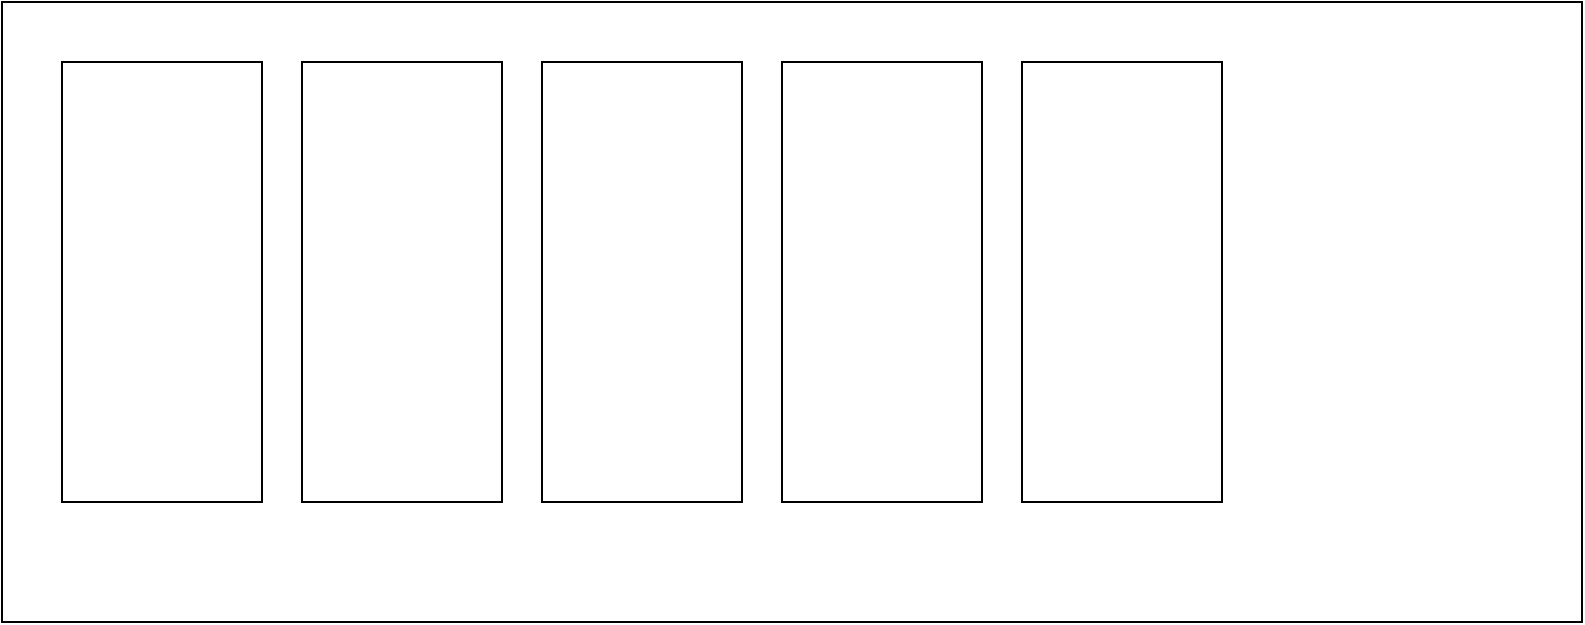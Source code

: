 <mxfile>
    <diagram id="ZOt9B5aAhPpryCFySVUP" name="spring security 过滤器链">
        <mxGraphModel dx="1065" dy="637" grid="1" gridSize="10" guides="1" tooltips="1" connect="1" arrows="1" fold="1" page="1" pageScale="1" pageWidth="2339" pageHeight="3300" math="0" shadow="0">
            <root>
                <mxCell id="0"/>
                <mxCell id="1" parent="0"/>
                <mxCell id="0Em50sgInaHpmVzsgcHH-1" value="" style="rounded=0;whiteSpace=wrap;html=1;" vertex="1" parent="1">
                    <mxGeometry x="150" y="150" width="790" height="310" as="geometry"/>
                </mxCell>
                <mxCell id="0Em50sgInaHpmVzsgcHH-2" value="" style="rounded=0;whiteSpace=wrap;html=1;" vertex="1" parent="1">
                    <mxGeometry x="420" y="180" width="100" height="220" as="geometry"/>
                </mxCell>
                <mxCell id="0Em50sgInaHpmVzsgcHH-3" value="" style="rounded=0;whiteSpace=wrap;html=1;" vertex="1" parent="1">
                    <mxGeometry x="300" y="180" width="100" height="220" as="geometry"/>
                </mxCell>
                <mxCell id="0Em50sgInaHpmVzsgcHH-4" value="" style="rounded=0;whiteSpace=wrap;html=1;" vertex="1" parent="1">
                    <mxGeometry x="180" y="180" width="100" height="220" as="geometry"/>
                </mxCell>
                <mxCell id="0Em50sgInaHpmVzsgcHH-5" value="" style="rounded=0;whiteSpace=wrap;html=1;" vertex="1" parent="1">
                    <mxGeometry x="540" y="180" width="100" height="220" as="geometry"/>
                </mxCell>
                <mxCell id="0Em50sgInaHpmVzsgcHH-6" value="" style="rounded=0;whiteSpace=wrap;html=1;" vertex="1" parent="1">
                    <mxGeometry x="660" y="180" width="100" height="220" as="geometry"/>
                </mxCell>
            </root>
        </mxGraphModel>
    </diagram>
    <diagram id="vTMuxbwpnfUpXM-rC6qs" name="线程池复用原理">
        <mxGraphModel dx="1065" dy="637" grid="1" gridSize="10" guides="1" tooltips="1" connect="1" arrows="1" fold="1" page="1" pageScale="1" pageWidth="2339" pageHeight="3300" math="0" shadow="0">
            <root>
                <mxCell id="0"/>
                <mxCell id="1" parent="0"/>
                <mxCell id="A_tjPAo3tCnm7hZCBzQ9-5" value="" style="edgeStyle=none;html=1;" parent="1" source="A_tjPAo3tCnm7hZCBzQ9-1" target="A_tjPAo3tCnm7hZCBzQ9-4" edge="1">
                    <mxGeometry relative="1" as="geometry"/>
                </mxCell>
                <mxCell id="A_tjPAo3tCnm7hZCBzQ9-1" value="提交任务" style="rounded=0;whiteSpace=wrap;html=1;" parent="1" vertex="1">
                    <mxGeometry x="230" y="130" width="120" height="60" as="geometry"/>
                </mxCell>
                <mxCell id="A_tjPAo3tCnm7hZCBzQ9-7" value="" style="edgeStyle=none;html=1;" parent="1" source="A_tjPAo3tCnm7hZCBzQ9-4" target="A_tjPAo3tCnm7hZCBzQ9-6" edge="1">
                    <mxGeometry relative="1" as="geometry"/>
                </mxCell>
                <mxCell id="A_tjPAo3tCnm7hZCBzQ9-17" value="" style="edgeStyle=none;html=1;" parent="1" source="A_tjPAo3tCnm7hZCBzQ9-4" target="A_tjPAo3tCnm7hZCBzQ9-16" edge="1">
                    <mxGeometry relative="1" as="geometry"/>
                </mxCell>
                <mxCell id="A_tjPAo3tCnm7hZCBzQ9-4" value="核心线程池&lt;br&gt;是否已满" style="rhombus;whiteSpace=wrap;html=1;rounded=0;" parent="1" vertex="1">
                    <mxGeometry x="230" y="260" width="120" height="70" as="geometry"/>
                </mxCell>
                <mxCell id="A_tjPAo3tCnm7hZCBzQ9-6" value="创建核心线程执行任务" style="whiteSpace=wrap;html=1;rounded=0;" parent="1" vertex="1">
                    <mxGeometry x="230" y="415" width="120" height="60" as="geometry"/>
                </mxCell>
                <mxCell id="A_tjPAo3tCnm7hZCBzQ9-12" value="否" style="text;html=1;strokeColor=none;fillColor=none;align=center;verticalAlign=middle;whiteSpace=wrap;rounded=0;" parent="1" vertex="1">
                    <mxGeometry x="276" y="350" width="60" height="30" as="geometry"/>
                </mxCell>
                <mxCell id="A_tjPAo3tCnm7hZCBzQ9-21" value="" style="edgeStyle=none;html=1;" parent="1" source="A_tjPAo3tCnm7hZCBzQ9-16" target="A_tjPAo3tCnm7hZCBzQ9-20" edge="1">
                    <mxGeometry relative="1" as="geometry"/>
                </mxCell>
                <mxCell id="A_tjPAo3tCnm7hZCBzQ9-25" value="" style="edgeStyle=none;html=1;" parent="1" source="A_tjPAo3tCnm7hZCBzQ9-16" target="A_tjPAo3tCnm7hZCBzQ9-24" edge="1">
                    <mxGeometry relative="1" as="geometry"/>
                </mxCell>
                <mxCell id="A_tjPAo3tCnm7hZCBzQ9-16" value="队列是否已满" style="rhombus;whiteSpace=wrap;html=1;rounded=0;" parent="1" vertex="1">
                    <mxGeometry x="450" y="262" width="110" height="65" as="geometry"/>
                </mxCell>
                <mxCell id="A_tjPAo3tCnm7hZCBzQ9-18" value="是" style="text;html=1;strokeColor=none;fillColor=none;align=center;verticalAlign=middle;whiteSpace=wrap;rounded=0;" parent="1" vertex="1">
                    <mxGeometry x="370" y="265" width="60" height="30" as="geometry"/>
                </mxCell>
                <mxCell id="A_tjPAo3tCnm7hZCBzQ9-20" value="任务添加到队列" style="whiteSpace=wrap;html=1;rounded=0;" parent="1" vertex="1">
                    <mxGeometry x="445" y="416" width="120" height="60" as="geometry"/>
                </mxCell>
                <mxCell id="A_tjPAo3tCnm7hZCBzQ9-22" value="否" style="text;html=1;strokeColor=none;fillColor=none;align=center;verticalAlign=middle;whiteSpace=wrap;rounded=0;" parent="1" vertex="1">
                    <mxGeometry x="490" y="350" width="60" height="30" as="geometry"/>
                </mxCell>
                <mxCell id="A_tjPAo3tCnm7hZCBzQ9-28" value="" style="edgeStyle=none;html=1;" parent="1" source="A_tjPAo3tCnm7hZCBzQ9-24" target="A_tjPAo3tCnm7hZCBzQ9-27" edge="1">
                    <mxGeometry relative="1" as="geometry"/>
                </mxCell>
                <mxCell id="A_tjPAo3tCnm7hZCBzQ9-33" value="" style="edgeStyle=none;html=1;" parent="1" source="A_tjPAo3tCnm7hZCBzQ9-24" target="A_tjPAo3tCnm7hZCBzQ9-32" edge="1">
                    <mxGeometry relative="1" as="geometry"/>
                </mxCell>
                <mxCell id="A_tjPAo3tCnm7hZCBzQ9-24" value="线程池是否已满" style="rhombus;whiteSpace=wrap;html=1;rounded=0;" parent="1" vertex="1">
                    <mxGeometry x="640" y="262" width="110" height="65" as="geometry"/>
                </mxCell>
                <mxCell id="A_tjPAo3tCnm7hZCBzQ9-27" value="创建非核心线程执行任务" style="whiteSpace=wrap;html=1;rounded=0;" parent="1" vertex="1">
                    <mxGeometry x="635" y="409.5" width="120" height="60" as="geometry"/>
                </mxCell>
                <mxCell id="A_tjPAo3tCnm7hZCBzQ9-29" value="否" style="text;html=1;strokeColor=none;fillColor=none;align=center;verticalAlign=middle;whiteSpace=wrap;rounded=0;" parent="1" vertex="1">
                    <mxGeometry x="680" y="350" width="60" height="30" as="geometry"/>
                </mxCell>
                <mxCell id="A_tjPAo3tCnm7hZCBzQ9-31" value="是" style="text;html=1;strokeColor=none;fillColor=none;align=center;verticalAlign=middle;whiteSpace=wrap;rounded=0;" parent="1" vertex="1">
                    <mxGeometry x="565" y="265" width="60" height="30" as="geometry"/>
                </mxCell>
                <mxCell id="A_tjPAo3tCnm7hZCBzQ9-32" value="按照策略处理无法执行的任务" style="whiteSpace=wrap;html=1;rounded=0;" parent="1" vertex="1">
                    <mxGeometry x="825" y="264.5" width="120" height="60" as="geometry"/>
                </mxCell>
                <mxCell id="A_tjPAo3tCnm7hZCBzQ9-34" value="是" style="text;html=1;strokeColor=none;fillColor=none;align=center;verticalAlign=middle;whiteSpace=wrap;rounded=0;" parent="1" vertex="1">
                    <mxGeometry x="755" y="264.5" width="60" height="30" as="geometry"/>
                </mxCell>
            </root>
        </mxGraphModel>
    </diagram>
    <diagram id="Bz4yaCBwQLUwJJT0A78D" name="第 1 页">
        <mxGraphModel dx="1166" dy="637" grid="1" gridSize="10" guides="1" tooltips="1" connect="1" arrows="1" fold="1" page="1" pageScale="1" pageWidth="827" pageHeight="1169" math="0" shadow="0">
            <root>
                <mxCell id="0"/>
                <mxCell id="1" parent="0"/>
                <mxCell id="76" value="" style="edgeStyle=none;html=1;" parent="1" source="77" target="86" edge="1">
                    <mxGeometry relative="1" as="geometry"/>
                </mxCell>
                <mxCell id="77" value="&lt;pre style=&quot;margin-top: 0px; margin-bottom: 0px; overflow: auto; border-radius: 4px;&quot;&gt;&lt;pre style=&quot;font-size: 24px; font-weight: 700; margin-top: 0px; margin-bottom: 0px; overflow: auto; border-radius: 4px;&quot;&gt;&lt;font face=&quot;menlo, monaco, consolas, andale mono, lucida console, courier new, monospace&quot;&gt;&lt;span style=&quot;font-size: 21.6px ; font-weight: 400&quot;&gt;Node&lt;/span&gt;&lt;/font&gt;&lt;/pre&gt;&lt;/pre&gt;" style="rounded=0;whiteSpace=wrap;html=1;fillColor=#cdeb8b;strokeColor=#36393d;fontColor=#000000;" parent="1" vertex="1">
                    <mxGeometry x="390" y="200" width="120" height="60" as="geometry"/>
                </mxCell>
                <mxCell id="78" value="&lt;pre style=&quot;margin-top: 0px; margin-bottom: 0px; font-size: 0.9em; overflow: auto; background-image: initial; background-position: initial; background-size: initial; background-repeat: initial; background-attachment: initial; background-origin: initial; background-clip: initial; border-radius: 4px;&quot;&gt;&lt;pre style=&quot;font-size: 12px ; margin-top: 0px ; margin-bottom: 0px ; overflow: auto ; border-radius: 4px&quot;&gt;&lt;pre style=&quot;font-size: 24px; font-weight: 700; margin-top: 0px; margin-bottom: 0px; overflow: auto; border-radius: 4px;&quot;&gt;&lt;font face=&quot;menlo, monaco, consolas, andale mono, lucida console, courier new, monospace&quot;&gt;&lt;span style=&quot;font-size: 21.6px ; font-weight: 400&quot;&gt;Node&lt;/span&gt;&lt;/font&gt;&lt;/pre&gt;&lt;/pre&gt;&lt;/pre&gt;" style="rounded=0;whiteSpace=wrap;html=1;labelBackgroundColor=none;fillColor=#cdeb8b;strokeColor=#36393d;fontColor=#000000;" parent="1" vertex="1">
                    <mxGeometry x="390" y="260" width="120" height="60" as="geometry"/>
                </mxCell>
                <mxCell id="79" value="&lt;pre style=&quot;margin-top: 0px; margin-bottom: 0px; font-size: 0.9em; overflow: auto; background-image: initial; background-position: initial; background-size: initial; background-repeat: initial; background-attachment: initial; background-origin: initial; background-clip: initial; border-radius: 4px;&quot;&gt;&lt;pre style=&quot;font-size: 12px ; margin-top: 0px ; margin-bottom: 0px ; overflow: auto ; border-radius: 4px&quot;&gt;&lt;pre style=&quot;font-size: 24px; font-weight: 700; margin-top: 0px; margin-bottom: 0px; overflow: auto; border-radius: 4px;&quot;&gt;&lt;font face=&quot;menlo, monaco, consolas, andale mono, lucida console, courier new, monospace&quot;&gt;&lt;span style=&quot;font-size: 21.6px ; font-weight: 400&quot;&gt;Node&lt;/span&gt;&lt;/font&gt;&lt;/pre&gt;&lt;/pre&gt;&lt;/pre&gt;" style="rounded=0;whiteSpace=wrap;html=1;labelBackgroundColor=none;fillColor=#cdeb8b;strokeColor=#36393d;fontColor=#000000;" parent="1" vertex="1">
                    <mxGeometry x="390" y="320" width="120" height="60" as="geometry"/>
                </mxCell>
                <mxCell id="80" value="" style="edgeStyle=none;html=1;" parent="1" source="81" target="88" edge="1">
                    <mxGeometry relative="1" as="geometry"/>
                </mxCell>
                <mxCell id="81" value="&lt;pre style=&quot;margin-top: 0px; margin-bottom: 0px; font-size: 0.9em; overflow: auto; background-image: initial; background-position: initial; background-size: initial; background-repeat: initial; background-attachment: initial; background-origin: initial; background-clip: initial; border-radius: 4px;&quot;&gt;&lt;pre style=&quot;font-size: 12px ; margin-top: 0px ; margin-bottom: 0px ; overflow: auto ; border-radius: 4px&quot;&gt;&lt;pre style=&quot;font-size: 24px; font-weight: 700; margin-top: 0px; margin-bottom: 0px; overflow: auto; border-radius: 4px;&quot;&gt;&lt;font face=&quot;menlo, monaco, consolas, andale mono, lucida console, courier new, monospace&quot;&gt;&lt;span style=&quot;font-size: 21.6px ; font-weight: 400&quot;&gt;Node&lt;/span&gt;&lt;/font&gt;&lt;/pre&gt;&lt;/pre&gt;&lt;/pre&gt;" style="rounded=0;whiteSpace=wrap;html=1;labelBackgroundColor=none;fillColor=#cdeb8b;strokeColor=#36393d;fontColor=#000000;" parent="1" vertex="1">
                    <mxGeometry x="390" y="380" width="120" height="60" as="geometry"/>
                </mxCell>
                <mxCell id="82" value="&lt;pre style=&quot;margin-top: 0px; margin-bottom: 0px; font-size: 0.9em; overflow: auto; background-image: initial; background-position: initial; background-size: initial; background-repeat: initial; background-attachment: initial; background-origin: initial; background-clip: initial; border-radius: 4px; color: rgb(18, 18, 18);&quot;&gt;&lt;pre style=&quot;font-size: 12px ; margin-top: 0px ; margin-bottom: 0px ; overflow: auto ; border-radius: 4px&quot;&gt;&lt;pre style=&quot;color: rgb(240 , 240 , 240) ; font-size: 24px ; font-weight: 700 ; margin-top: 0px ; margin-bottom: 0px ; overflow: auto ; border-radius: 4px&quot;&gt;&lt;font color=&quot;#d7ba7d&quot; face=&quot;menlo, monaco, consolas, andale mono, lucida console, courier new, monospace&quot;&gt;&lt;span style=&quot;font-size: 21.6px ; font-weight: 400&quot;&gt;Node&lt;/span&gt;&lt;/font&gt;&lt;/pre&gt;&lt;/pre&gt;&lt;/pre&gt;" style="rounded=0;whiteSpace=wrap;html=1;labelBackgroundColor=default;" parent="1" vertex="1">
                    <mxGeometry x="390" y="440" width="120" height="60" as="geometry"/>
                </mxCell>
                <mxCell id="83" value="&lt;pre style=&quot;margin-top: 0px; margin-bottom: 0px; font-size: 0.9em; overflow: auto; background-image: initial; background-position: initial; background-size: initial; background-repeat: initial; background-attachment: initial; background-origin: initial; background-clip: initial; border-radius: 4px; color: rgb(18, 18, 18);&quot;&gt;&lt;pre style=&quot;font-size: 12px ; margin-top: 0px ; margin-bottom: 0px ; overflow: auto ; border-radius: 4px&quot;&gt;&lt;pre style=&quot;color: rgb(240 , 240 , 240) ; font-size: 24px ; font-weight: 700 ; margin-top: 0px ; margin-bottom: 0px ; overflow: auto ; border-radius: 4px&quot;&gt;&lt;font color=&quot;#d7ba7d&quot; face=&quot;menlo, monaco, consolas, andale mono, lucida console, courier new, monospace&quot;&gt;&lt;span style=&quot;font-size: 21.6px ; font-weight: 400&quot;&gt;Node&lt;/span&gt;&lt;/font&gt;&lt;/pre&gt;&lt;/pre&gt;&lt;/pre&gt;" style="rounded=0;whiteSpace=wrap;html=1;labelBackgroundColor=default;" parent="1" vertex="1">
                    <mxGeometry x="390" y="500" width="120" height="60" as="geometry"/>
                </mxCell>
                <mxCell id="84" value="" style="shape=curlyBracket;whiteSpace=wrap;html=1;rounded=1;" parent="1" vertex="1">
                    <mxGeometry x="350" y="200" width="20" height="600" as="geometry"/>
                </mxCell>
                <mxCell id="85" value="&lt;pre style=&quot;margin-top: 0px; margin-bottom: 0px; overflow: auto; background-image: initial; background-position: initial; background-size: initial; background-repeat: initial; background-attachment: initial; background-origin: initial; background-clip: initial; border-radius: 4px;&quot;&gt;&lt;font face=&quot;menlo, monaco, consolas, andale mono, lucida console, courier new, monospace&quot;&gt;&lt;span style=&quot;font-size: 21.6px ; font-weight: 400&quot;&gt;Node&amp;lt;K,V&amp;gt;[] table;数组桶&lt;/span&gt;&lt;/font&gt;&lt;font&gt;&lt;span style=&quot;font-size: 0.9em ; font-weight: 400&quot;&gt;&lt;br&gt;&lt;/span&gt;&lt;/font&gt;&lt;/pre&gt;" style="text;fillColor=none;html=1;fontSize=24;fontStyle=1;verticalAlign=middle;align=center;labelBackgroundColor=default;fontColor=#000000;" parent="1" vertex="1">
                    <mxGeometry x="61" y="477" width="284" height="40" as="geometry"/>
                </mxCell>
                <mxCell id="86" value="&lt;pre style=&quot;margin-top: 0px; margin-bottom: 0px; overflow: auto; background-image: initial; background-position: initial; background-size: initial; background-repeat: initial; background-attachment: initial; background-origin: initial; background-clip: initial; border-radius: 4px;&quot;&gt;&lt;pre style=&quot;font-size: 24px; font-weight: 700; margin-top: 0px; margin-bottom: 0px; overflow: auto; border-radius: 4px;&quot;&gt;&lt;font face=&quot;menlo, monaco, consolas, andale mono, lucida console, courier new, monospace&quot;&gt;&lt;span style=&quot;font-size: 21.6px ; font-weight: 400&quot;&gt;Node&lt;/span&gt;&lt;/font&gt;&lt;/pre&gt;&lt;/pre&gt;" style="rounded=0;whiteSpace=wrap;html=1;labelBackgroundColor=none;fillColor=#cdeb8b;strokeColor=#36393d;fontColor=#000000;" parent="1" vertex="1">
                    <mxGeometry x="560" y="200" width="120" height="60" as="geometry"/>
                </mxCell>
                <mxCell id="87" value="" style="edgeStyle=none;html=1;" parent="1" source="88" target="90" edge="1">
                    <mxGeometry relative="1" as="geometry"/>
                </mxCell>
                <mxCell id="88" value="&lt;pre style=&quot;margin-top: 0px; margin-bottom: 0px; font-size: 0.9em; overflow: auto; background-image: initial; background-position: initial; background-size: initial; background-repeat: initial; background-attachment: initial; background-origin: initial; background-clip: initial; border-radius: 4px; color: rgb(18, 18, 18);&quot;&gt;&lt;pre style=&quot;font-size: 12px ; margin-top: 0px ; margin-bottom: 0px ; overflow: auto ; border-radius: 4px&quot;&gt;&lt;pre style=&quot;color: rgb(240 , 240 , 240) ; font-size: 24px ; font-weight: 700 ; margin-top: 0px ; margin-bottom: 0px ; overflow: auto ; border-radius: 4px&quot;&gt;&lt;font color=&quot;#d7ba7d&quot; face=&quot;menlo, monaco, consolas, andale mono, lucida console, courier new, monospace&quot;&gt;&lt;span style=&quot;font-size: 21.6px ; font-weight: 400&quot;&gt;Node&lt;/span&gt;&lt;/font&gt;&lt;/pre&gt;&lt;/pre&gt;&lt;/pre&gt;" style="rounded=0;whiteSpace=wrap;html=1;labelBackgroundColor=default;" parent="1" vertex="1">
                    <mxGeometry x="530" y="380" width="120" height="60" as="geometry"/>
                </mxCell>
                <mxCell id="89" value="" style="edgeStyle=none;html=1;" parent="1" source="90" target="91" edge="1">
                    <mxGeometry relative="1" as="geometry"/>
                </mxCell>
                <mxCell id="90" value="&lt;pre style=&quot;margin-top: 0px; margin-bottom: 0px; font-size: 0.9em; overflow: auto; background-image: initial; background-position: initial; background-size: initial; background-repeat: initial; background-attachment: initial; background-origin: initial; background-clip: initial; border-radius: 4px; color: rgb(18, 18, 18);&quot;&gt;&lt;pre style=&quot;font-size: 12px ; margin-top: 0px ; margin-bottom: 0px ; overflow: auto ; border-radius: 4px&quot;&gt;&lt;pre style=&quot;color: rgb(240 , 240 , 240) ; font-size: 24px ; font-weight: 700 ; margin-top: 0px ; margin-bottom: 0px ; overflow: auto ; border-radius: 4px&quot;&gt;&lt;font color=&quot;#d7ba7d&quot; face=&quot;menlo, monaco, consolas, andale mono, lucida console, courier new, monospace&quot;&gt;&lt;span style=&quot;font-size: 21.6px ; font-weight: 400&quot;&gt;Node&lt;/span&gt;&lt;/font&gt;&lt;/pre&gt;&lt;/pre&gt;&lt;/pre&gt;" style="rounded=0;whiteSpace=wrap;html=1;labelBackgroundColor=default;" parent="1" vertex="1">
                    <mxGeometry x="670" y="380" width="120" height="60" as="geometry"/>
                </mxCell>
                <mxCell id="91" value="&lt;pre style=&quot;margin-top: 0px; margin-bottom: 0px; font-size: 0.9em; overflow: auto; background-image: initial; background-position: initial; background-size: initial; background-repeat: initial; background-attachment: initial; background-origin: initial; background-clip: initial; border-radius: 4px;&quot;&gt;&lt;pre style=&quot;font-size: 12px ; margin-top: 0px ; margin-bottom: 0px ; overflow: auto ; border-radius: 4px&quot;&gt;&lt;pre style=&quot;font-size: 24px; font-weight: 700; margin-top: 0px; margin-bottom: 0px; overflow: auto; border-radius: 4px;&quot;&gt;&lt;font face=&quot;menlo, monaco, consolas, andale mono, lucida console, courier new, monospace&quot;&gt;&lt;span style=&quot;font-size: 21.6px ; font-weight: 400&quot;&gt;Node&lt;/span&gt;&lt;/font&gt;&lt;/pre&gt;&lt;/pre&gt;&lt;/pre&gt;" style="rounded=0;whiteSpace=wrap;html=1;labelBackgroundColor=none;fillColor=#cdeb8b;strokeColor=#36393d;fontColor=#000000;" parent="1" vertex="1">
                    <mxGeometry x="810" y="380" width="120" height="60" as="geometry"/>
                </mxCell>
                <mxCell id="92" value="" style="shape=curlyBracket;whiteSpace=wrap;html=1;rounded=1;flipH=1;direction=north;" parent="1" vertex="1">
                    <mxGeometry x="520" y="460" width="410" height="20" as="geometry"/>
                </mxCell>
                <mxCell id="93" value="&lt;pre style=&quot;margin-top: 0px; margin-bottom: 0px; overflow: auto; background-image: initial; background-position: initial; background-size: initial; background-repeat: initial; background-attachment: initial; background-origin: initial; background-clip: initial; border-radius: 4px;&quot;&gt;&lt;font face=&quot;menlo, monaco, consolas, andale mono, lucida console, courier new, monospace&quot;&gt;&lt;span style=&quot;font-size: 21.6px ; font-weight: 400&quot;&gt;链表&lt;/span&gt;&lt;/font&gt;&lt;font&gt;&lt;span style=&quot;font-size: 0.9em ; font-weight: 400&quot;&gt;&lt;br&gt;&lt;/span&gt;&lt;/font&gt;&lt;/pre&gt;" style="text;strokeColor=none;fillColor=none;html=1;fontSize=24;fontStyle=1;verticalAlign=middle;align=center;labelBackgroundColor=default;fontColor=#000000;" parent="1" vertex="1">
                    <mxGeometry x="675" y="490" width="100" height="40" as="geometry"/>
                </mxCell>
                <mxCell id="94" value="基于JDK1.8的HashMap" style="text;html=1;strokeColor=#6F0000;fillColor=#a20025;align=center;verticalAlign=middle;whiteSpace=wrap;rounded=0;fontColor=#ffffff;fontSize=17;fontStyle=1" parent="1" vertex="1">
                    <mxGeometry x="910" y="150" width="220" height="60" as="geometry"/>
                </mxCell>
                <mxCell id="95" value="&lt;pre style=&quot;margin-top: 0px; margin-bottom: 0px; font-size: 0.9em; overflow: auto; background-image: initial; background-position: initial; background-size: initial; background-repeat: initial; background-attachment: initial; background-origin: initial; background-clip: initial; border-radius: 4px; color: rgb(18, 18, 18);&quot;&gt;&lt;pre style=&quot;font-size: 12px ; margin-top: 0px ; margin-bottom: 0px ; overflow: auto ; border-radius: 4px&quot;&gt;&lt;pre style=&quot;color: rgb(240 , 240 , 240) ; font-size: 24px ; font-weight: 700 ; margin-top: 0px ; margin-bottom: 0px ; overflow: auto ; border-radius: 4px&quot;&gt;&lt;font color=&quot;#d7ba7d&quot; face=&quot;menlo, monaco, consolas, andale mono, lucida console, courier new, monospace&quot;&gt;&lt;span style=&quot;font-size: 21.6px ; font-weight: 400&quot;&gt;Node&lt;/span&gt;&lt;/font&gt;&lt;/pre&gt;&lt;/pre&gt;&lt;/pre&gt;" style="rounded=0;whiteSpace=wrap;html=1;labelBackgroundColor=default;" parent="1" vertex="1">
                    <mxGeometry x="390" y="560" width="120" height="60" as="geometry"/>
                </mxCell>
                <mxCell id="96" value="&lt;pre style=&quot;margin-top: 0px; margin-bottom: 0px; font-size: 0.9em; overflow: auto; background-image: initial; background-position: initial; background-size: initial; background-repeat: initial; background-attachment: initial; background-origin: initial; background-clip: initial; border-radius: 4px; color: rgb(18, 18, 18);&quot;&gt;&lt;pre style=&quot;font-size: 12px ; margin-top: 0px ; margin-bottom: 0px ; overflow: auto ; border-radius: 4px&quot;&gt;&lt;pre style=&quot;color: rgb(240 , 240 , 240) ; font-size: 24px ; font-weight: 700 ; margin-top: 0px ; margin-bottom: 0px ; overflow: auto ; border-radius: 4px&quot;&gt;&lt;font color=&quot;#d7ba7d&quot; face=&quot;menlo, monaco, consolas, andale mono, lucida console, courier new, monospace&quot;&gt;&lt;span style=&quot;font-size: 21.6px ; font-weight: 400&quot;&gt;Node&lt;/span&gt;&lt;/font&gt;&lt;/pre&gt;&lt;/pre&gt;&lt;/pre&gt;" style="rounded=0;whiteSpace=wrap;html=1;labelBackgroundColor=default;" parent="1" vertex="1">
                    <mxGeometry x="390" y="620" width="120" height="60" as="geometry"/>
                </mxCell>
                <mxCell id="97" value="&lt;pre style=&quot;margin-top: 0px; margin-bottom: 0px; font-size: 0.9em; overflow: auto; background-image: initial; background-position: initial; background-size: initial; background-repeat: initial; background-attachment: initial; background-origin: initial; background-clip: initial; border-radius: 4px;&quot;&gt;&lt;pre style=&quot;font-size: 12px ; margin-top: 0px ; margin-bottom: 0px ; overflow: auto ; border-radius: 4px&quot;&gt;&lt;pre style=&quot;font-size: 24px; font-weight: 700; margin-top: 0px; margin-bottom: 0px; overflow: auto; border-radius: 4px;&quot;&gt;&lt;font face=&quot;menlo, monaco, consolas, andale mono, lucida console, courier new, monospace&quot;&gt;&lt;span style=&quot;font-size: 21.6px ; font-weight: 400&quot;&gt;Node&lt;/span&gt;&lt;/font&gt;&lt;/pre&gt;&lt;/pre&gt;&lt;/pre&gt;" style="rounded=0;whiteSpace=wrap;html=1;labelBackgroundColor=none;fillColor=#cdeb8b;strokeColor=#36393d;fontColor=#000000;" parent="1" vertex="1">
                    <mxGeometry x="390" y="680" width="120" height="60" as="geometry"/>
                </mxCell>
                <mxCell id="98" value="&lt;pre style=&quot;margin-top: 0px ; margin-bottom: 0px ; font-size: 0.9em ; overflow: auto ; background: rgb(246 , 246 , 246) ; border-radius: 4px ; color: rgb(18 , 18 , 18)&quot;&gt;&lt;pre style=&quot;font-size: 12px ; margin-top: 0px ; margin-bottom: 0px ; overflow: auto ; border-radius: 4px&quot;&gt;&lt;pre style=&quot;color: rgb(240 , 240 , 240) ; font-size: 24px ; font-weight: 700 ; margin-top: 0px ; margin-bottom: 0px ; overflow: auto ; border-radius: 4px&quot;&gt;&lt;font color=&quot;#d7ba7d&quot; face=&quot;menlo, monaco, consolas, andale mono, lucida console, courier new, monospace&quot;&gt;&lt;span style=&quot;font-size: 21.6px ; font-weight: 400&quot;&gt;Node&lt;/span&gt;&lt;/font&gt;&lt;/pre&gt;&lt;/pre&gt;&lt;/pre&gt;" style="rounded=0;whiteSpace=wrap;html=1;fillColor=none;" parent="1" vertex="1">
                    <mxGeometry x="390" y="740" width="120" height="60" as="geometry"/>
                </mxCell>
                <mxCell id="99" style="edgeStyle=none;html=1;exitX=1;exitY=0.5;exitDx=0;exitDy=0;entryX=0;entryY=0.5;entryDx=0;entryDy=0;fontSize=17;" parent="1" source="101" target="104" edge="1">
                    <mxGeometry relative="1" as="geometry"/>
                </mxCell>
                <mxCell id="100" style="edgeStyle=none;html=1;exitX=1;exitY=0.5;exitDx=0;exitDy=0;entryX=0;entryY=0.5;entryDx=0;entryDy=0;fontSize=17;" parent="1" source="101" target="107" edge="1">
                    <mxGeometry relative="1" as="geometry"/>
                </mxCell>
                <mxCell id="101" value="TreeNode" style="ellipse;whiteSpace=wrap;html=1;aspect=fixed;fontSize=12;fillColor=#000000;fontColor=#FFFF66;" parent="1" vertex="1">
                    <mxGeometry x="424" y="740" width="60" height="60" as="geometry"/>
                </mxCell>
                <mxCell id="102" style="edgeStyle=none;html=1;exitX=1;exitY=0.5;exitDx=0;exitDy=0;entryX=0;entryY=0.5;entryDx=0;entryDy=0;fontSize=17;" parent="1" source="104" target="108" edge="1">
                    <mxGeometry relative="1" as="geometry"/>
                </mxCell>
                <mxCell id="103" style="edgeStyle=none;html=1;exitX=1;exitY=0.5;exitDx=0;exitDy=0;entryX=0;entryY=0.5;entryDx=0;entryDy=0;fontSize=17;" parent="1" source="104" target="110" edge="1">
                    <mxGeometry relative="1" as="geometry"/>
                </mxCell>
                <mxCell id="104" value="&lt;span style=&quot;font-size: 12px;&quot;&gt;TreeNode&lt;/span&gt;" style="ellipse;whiteSpace=wrap;html=1;aspect=fixed;fontSize=17;fillColor=#a20025;fontColor=#FFFF66;strokeColor=#6F0000;" parent="1" vertex="1">
                    <mxGeometry x="560" y="660" width="60" height="60" as="geometry"/>
                </mxCell>
                <mxCell id="105" style="edgeStyle=none;html=1;exitX=1;exitY=0.5;exitDx=0;exitDy=0;entryX=0;entryY=0.5;entryDx=0;entryDy=0;fontSize=17;" parent="1" source="107" target="109" edge="1">
                    <mxGeometry relative="1" as="geometry"/>
                </mxCell>
                <mxCell id="106" style="edgeStyle=none;html=1;exitX=1;exitY=0.5;exitDx=0;exitDy=0;entryX=0;entryY=0.5;entryDx=0;entryDy=0;fontSize=17;" parent="1" source="107" target="112" edge="1">
                    <mxGeometry relative="1" as="geometry"/>
                </mxCell>
                <mxCell id="107" value="&lt;span style=&quot;font-size: 12px;&quot;&gt;TreeNode&lt;/span&gt;" style="ellipse;whiteSpace=wrap;html=1;aspect=fixed;fontSize=17;fillColor=#a20025;fontColor=#FFFF66;strokeColor=#6F0000;" parent="1" vertex="1">
                    <mxGeometry x="560" y="820" width="60" height="60" as="geometry"/>
                </mxCell>
                <mxCell id="108" value="&lt;span style=&quot;font-size: 12px&quot;&gt;TreeNode&lt;/span&gt;" style="ellipse;whiteSpace=wrap;html=1;aspect=fixed;fontSize=17;fillColor=#000000;fontColor=#FFFF66;" parent="1" vertex="1">
                    <mxGeometry x="670" y="620" width="60" height="60" as="geometry"/>
                </mxCell>
                <mxCell id="109" value="&lt;span style=&quot;font-size: 12px&quot;&gt;TreeNode&lt;/span&gt;" style="ellipse;whiteSpace=wrap;html=1;aspect=fixed;fontSize=17;fillColor=#000000;fontColor=#FFFF66;" parent="1" vertex="1">
                    <mxGeometry x="670" y="790" width="60" height="60" as="geometry"/>
                </mxCell>
                <mxCell id="110" value="&lt;span style=&quot;font-size: 12px&quot;&gt;TreeNode&lt;/span&gt;" style="ellipse;whiteSpace=wrap;html=1;aspect=fixed;fontSize=17;fillColor=#000000;fontColor=#FFFF66;" parent="1" vertex="1">
                    <mxGeometry x="670" y="690" width="60" height="60" as="geometry"/>
                </mxCell>
                <mxCell id="111" value="" style="edgeStyle=none;html=1;fontSize=17;" parent="1" source="112" target="113" edge="1">
                    <mxGeometry relative="1" as="geometry"/>
                </mxCell>
                <mxCell id="112" value="&lt;span style=&quot;font-size: 12px&quot;&gt;TreeNode&lt;/span&gt;" style="ellipse;whiteSpace=wrap;html=1;aspect=fixed;fontSize=17;fillColor=#000000;fontColor=#FFFF66;" parent="1" vertex="1">
                    <mxGeometry x="670" y="860" width="60" height="60" as="geometry"/>
                </mxCell>
                <mxCell id="113" value="&lt;span style=&quot;font-size: 12px;&quot;&gt;TreeNode&lt;/span&gt;" style="ellipse;whiteSpace=wrap;html=1;aspect=fixed;fontSize=17;fillColor=#a20025;fontColor=#FFFF66;strokeColor=#6F0000;" parent="1" vertex="1">
                    <mxGeometry x="780" y="860" width="60" height="60" as="geometry"/>
                </mxCell>
                <mxCell id="114" value="" style="shape=curlyBracket;whiteSpace=wrap;html=1;rounded=1;flipH=1;fontSize=12;fillColor=#000000;direction=east;" parent="1" vertex="1">
                    <mxGeometry x="852" y="616" width="20" height="300" as="geometry"/>
                </mxCell>
                <mxCell id="115" value="&lt;pre style=&quot;margin-top: 0px; margin-bottom: 0px; overflow: auto; background-image: initial; background-position: initial; background-size: initial; background-repeat: initial; background-attachment: initial; background-origin: initial; background-clip: initial; border-radius: 4px;&quot;&gt;&lt;font face=&quot;menlo, monaco, consolas, andale mono, lucida console, courier new, monospace&quot;&gt;&lt;span style=&quot;font-size: 21.6px ; font-weight: 400&quot;&gt;红黑树，当插入元素时桶的长度&amp;gt;=64，&lt;br&gt;链表的长度&amp;gt;8的时候会转换成红黑树，&lt;br&gt;当链表长度&amp;lt;6的时候会红黑树退化成链表&lt;/span&gt;&lt;/font&gt;&lt;br&gt;&lt;/pre&gt;" style="text;strokeColor=none;fillColor=none;html=1;fontSize=24;fontStyle=1;verticalAlign=middle;align=center;labelBackgroundColor=default;fontColor=#000000;" parent="1" vertex="1">
                    <mxGeometry x="872" y="711" width="426" height="110" as="geometry"/>
                </mxCell>
                <mxCell id="116" value="&lt;pre style=&quot;margin-top: 0px; margin-bottom: 0px; font-size: 0.9em; overflow: auto; background-image: initial; background-position: initial; background-size: initial; background-repeat: initial; background-attachment: initial; background-origin: initial; background-clip: initial; border-radius: 4px; color: rgb(18, 18, 18);&quot;&gt;&lt;pre style=&quot;font-size: 12px ; margin-top: 0px ; margin-bottom: 0px ; overflow: auto ; border-radius: 4px&quot;&gt;&lt;pre style=&quot;color: rgb(240 , 240 , 240) ; font-size: 24px ; font-weight: 700 ; margin-top: 0px ; margin-bottom: 0px ; overflow: auto ; border-radius: 4px&quot;&gt;&lt;font color=&quot;#d7ba7d&quot; face=&quot;menlo, monaco, consolas, andale mono, lucida console, courier new, monospace&quot;&gt;&lt;span style=&quot;font-size: 21.6px ; font-weight: 400&quot;&gt;Node&lt;/span&gt;&lt;/font&gt;&lt;/pre&gt;&lt;/pre&gt;&lt;/pre&gt;" style="rounded=0;whiteSpace=wrap;html=1;labelBackgroundColor=default;" parent="1" vertex="1">
                    <mxGeometry x="390" y="440" width="120" height="60" as="geometry"/>
                </mxCell>
                <mxCell id="117" value="&lt;pre style=&quot;margin-top: 0px; margin-bottom: 0px; font-size: 0.9em; overflow: auto; background-image: initial; background-position: initial; background-size: initial; background-repeat: initial; background-attachment: initial; background-origin: initial; background-clip: initial; border-radius: 4px; color: rgb(18, 18, 18);&quot;&gt;&lt;pre style=&quot;font-size: 12px ; margin-top: 0px ; margin-bottom: 0px ; overflow: auto ; border-radius: 4px&quot;&gt;&lt;pre style=&quot;color: rgb(240 , 240 , 240) ; font-size: 24px ; font-weight: 700 ; margin-top: 0px ; margin-bottom: 0px ; overflow: auto ; border-radius: 4px&quot;&gt;&lt;font color=&quot;#d7ba7d&quot; face=&quot;menlo, monaco, consolas, andale mono, lucida console, courier new, monospace&quot;&gt;&lt;span style=&quot;font-size: 21.6px ; font-weight: 400&quot;&gt;Node&lt;/span&gt;&lt;/font&gt;&lt;/pre&gt;&lt;/pre&gt;&lt;/pre&gt;" style="rounded=0;whiteSpace=wrap;html=1;labelBackgroundColor=default;" parent="1" vertex="1">
                    <mxGeometry x="390" y="500" width="120" height="60" as="geometry"/>
                </mxCell>
                <mxCell id="118" value="&lt;pre style=&quot;margin-top: 0px; margin-bottom: 0px; font-size: 0.9em; overflow: auto; background-image: initial; background-position: initial; background-size: initial; background-repeat: initial; background-attachment: initial; background-origin: initial; background-clip: initial; border-radius: 4px; color: rgb(18, 18, 18);&quot;&gt;&lt;pre style=&quot;font-size: 12px ; margin-top: 0px ; margin-bottom: 0px ; overflow: auto ; border-radius: 4px&quot;&gt;&lt;pre style=&quot;color: rgb(240 , 240 , 240) ; font-size: 24px ; font-weight: 700 ; margin-top: 0px ; margin-bottom: 0px ; overflow: auto ; border-radius: 4px&quot;&gt;&lt;font color=&quot;#d7ba7d&quot; face=&quot;menlo, monaco, consolas, andale mono, lucida console, courier new, monospace&quot;&gt;&lt;span style=&quot;font-size: 21.6px ; font-weight: 400&quot;&gt;Node&lt;/span&gt;&lt;/font&gt;&lt;/pre&gt;&lt;/pre&gt;&lt;/pre&gt;" style="rounded=0;whiteSpace=wrap;html=1;labelBackgroundColor=default;" parent="1" vertex="1">
                    <mxGeometry x="390" y="560" width="120" height="60" as="geometry"/>
                </mxCell>
                <mxCell id="119" value="&lt;pre style=&quot;margin-top: 0px; margin-bottom: 0px; font-size: 0.9em; overflow: auto; background-image: initial; background-position: initial; background-size: initial; background-repeat: initial; background-attachment: initial; background-origin: initial; background-clip: initial; border-radius: 4px; color: rgb(18, 18, 18);&quot;&gt;&lt;pre style=&quot;font-size: 12px ; margin-top: 0px ; margin-bottom: 0px ; overflow: auto ; border-radius: 4px&quot;&gt;&lt;pre style=&quot;color: rgb(240 , 240 , 240) ; font-size: 24px ; font-weight: 700 ; margin-top: 0px ; margin-bottom: 0px ; overflow: auto ; border-radius: 4px&quot;&gt;&lt;font color=&quot;#d7ba7d&quot; face=&quot;menlo, monaco, consolas, andale mono, lucida console, courier new, monospace&quot;&gt;&lt;span style=&quot;font-size: 21.6px ; font-weight: 400&quot;&gt;Node&lt;/span&gt;&lt;/font&gt;&lt;/pre&gt;&lt;/pre&gt;&lt;/pre&gt;" style="rounded=0;whiteSpace=wrap;html=1;labelBackgroundColor=default;" parent="1" vertex="1">
                    <mxGeometry x="390" y="620" width="120" height="60" as="geometry"/>
                </mxCell>
                <mxCell id="120" value="&lt;pre style=&quot;margin-top: 0px; margin-bottom: 0px; font-size: 0.9em; overflow: auto; background-image: initial; background-position: initial; background-size: initial; background-repeat: initial; background-attachment: initial; background-origin: initial; background-clip: initial; border-radius: 4px;&quot;&gt;&lt;pre style=&quot;font-size: 12px ; margin-top: 0px ; margin-bottom: 0px ; overflow: auto ; border-radius: 4px&quot;&gt;&lt;pre style=&quot;font-size: 24px; font-weight: 700; margin-top: 0px; margin-bottom: 0px; overflow: auto; border-radius: 4px;&quot;&gt;&lt;font face=&quot;menlo, monaco, consolas, andale mono, lucida console, courier new, monospace&quot;&gt;&lt;span style=&quot;font-size: 21.6px ; font-weight: 400&quot;&gt;Node&lt;/span&gt;&lt;/font&gt;&lt;/pre&gt;&lt;/pre&gt;&lt;/pre&gt;" style="rounded=0;whiteSpace=wrap;html=1;labelBackgroundColor=none;fillColor=#cdeb8b;strokeColor=#36393d;fontColor=#000000;" parent="1" vertex="1">
                    <mxGeometry x="390" y="440" width="120" height="60" as="geometry"/>
                </mxCell>
                <mxCell id="121" value="&lt;pre style=&quot;margin-top: 0px; margin-bottom: 0px; font-size: 0.9em; overflow: auto; background-image: initial; background-position: initial; background-size: initial; background-repeat: initial; background-attachment: initial; background-origin: initial; background-clip: initial; border-radius: 4px;&quot;&gt;&lt;pre style=&quot;font-size: 12px ; margin-top: 0px ; margin-bottom: 0px ; overflow: auto ; border-radius: 4px&quot;&gt;&lt;pre style=&quot;font-size: 24px; font-weight: 700; margin-top: 0px; margin-bottom: 0px; overflow: auto; border-radius: 4px;&quot;&gt;&lt;font face=&quot;menlo, monaco, consolas, andale mono, lucida console, courier new, monospace&quot;&gt;&lt;span style=&quot;font-size: 21.6px ; font-weight: 400&quot;&gt;Node&lt;/span&gt;&lt;/font&gt;&lt;/pre&gt;&lt;/pre&gt;&lt;/pre&gt;" style="rounded=0;whiteSpace=wrap;html=1;labelBackgroundColor=none;fillColor=#cdeb8b;strokeColor=#36393d;fontColor=#000000;" parent="1" vertex="1">
                    <mxGeometry x="390" y="500" width="120" height="60" as="geometry"/>
                </mxCell>
                <mxCell id="122" value="&lt;pre style=&quot;margin-top: 0px; margin-bottom: 0px; font-size: 0.9em; overflow: auto; background-image: initial; background-position: initial; background-size: initial; background-repeat: initial; background-attachment: initial; background-origin: initial; background-clip: initial; border-radius: 4px;&quot;&gt;&lt;pre style=&quot;font-size: 12px ; margin-top: 0px ; margin-bottom: 0px ; overflow: auto ; border-radius: 4px&quot;&gt;&lt;pre style=&quot;font-size: 24px; font-weight: 700; margin-top: 0px; margin-bottom: 0px; overflow: auto; border-radius: 4px;&quot;&gt;&lt;font face=&quot;menlo, monaco, consolas, andale mono, lucida console, courier new, monospace&quot;&gt;&lt;span style=&quot;font-size: 21.6px ; font-weight: 400&quot;&gt;Node&lt;/span&gt;&lt;/font&gt;&lt;/pre&gt;&lt;/pre&gt;&lt;/pre&gt;" style="rounded=0;whiteSpace=wrap;html=1;labelBackgroundColor=none;fillColor=#cdeb8b;strokeColor=#36393d;fontColor=#000000;" parent="1" vertex="1">
                    <mxGeometry x="390" y="560" width="120" height="60" as="geometry"/>
                </mxCell>
                <mxCell id="123" value="&lt;pre style=&quot;margin-top: 0px; margin-bottom: 0px; font-size: 0.9em; overflow: auto; background-image: initial; background-position: initial; background-size: initial; background-repeat: initial; background-attachment: initial; background-origin: initial; background-clip: initial; border-radius: 4px;&quot;&gt;&lt;pre style=&quot;font-size: 12px ; margin-top: 0px ; margin-bottom: 0px ; overflow: auto ; border-radius: 4px&quot;&gt;&lt;pre style=&quot;font-size: 24px; font-weight: 700; margin-top: 0px; margin-bottom: 0px; overflow: auto; border-radius: 4px;&quot;&gt;&lt;font face=&quot;menlo, monaco, consolas, andale mono, lucida console, courier new, monospace&quot;&gt;&lt;span style=&quot;font-size: 21.6px ; font-weight: 400&quot;&gt;Node&lt;/span&gt;&lt;/font&gt;&lt;/pre&gt;&lt;/pre&gt;&lt;/pre&gt;" style="rounded=0;whiteSpace=wrap;html=1;labelBackgroundColor=none;fillColor=#cdeb8b;strokeColor=#36393d;fontColor=#000000;" parent="1" vertex="1">
                    <mxGeometry x="390" y="620" width="120" height="60" as="geometry"/>
                </mxCell>
                <mxCell id="124" value="&lt;pre style=&quot;margin-top: 0px; margin-bottom: 0px; font-size: 0.9em; overflow: auto; background-image: initial; background-position: initial; background-size: initial; background-repeat: initial; background-attachment: initial; background-origin: initial; background-clip: initial; border-radius: 4px;&quot;&gt;&lt;pre style=&quot;font-size: 12px ; margin-top: 0px ; margin-bottom: 0px ; overflow: auto ; border-radius: 4px&quot;&gt;&lt;pre style=&quot;font-size: 24px; font-weight: 700; margin-top: 0px; margin-bottom: 0px; overflow: auto; border-radius: 4px;&quot;&gt;&lt;font face=&quot;menlo, monaco, consolas, andale mono, lucida console, courier new, monospace&quot;&gt;&lt;span style=&quot;font-size: 21.6px ; font-weight: 400&quot;&gt;Node&lt;/span&gt;&lt;/font&gt;&lt;/pre&gt;&lt;/pre&gt;&lt;/pre&gt;" style="rounded=0;whiteSpace=wrap;html=1;labelBackgroundColor=none;fillColor=#cdeb8b;strokeColor=#36393d;fontColor=#000000;" parent="1" vertex="1">
                    <mxGeometry x="530" y="380" width="120" height="60" as="geometry"/>
                </mxCell>
                <mxCell id="125" value="&lt;pre style=&quot;margin-top: 0px; margin-bottom: 0px; font-size: 0.9em; overflow: auto; background-image: initial; background-position: initial; background-size: initial; background-repeat: initial; background-attachment: initial; background-origin: initial; background-clip: initial; border-radius: 4px;&quot;&gt;&lt;pre style=&quot;font-size: 12px ; margin-top: 0px ; margin-bottom: 0px ; overflow: auto ; border-radius: 4px&quot;&gt;&lt;pre style=&quot;font-size: 24px; font-weight: 700; margin-top: 0px; margin-bottom: 0px; overflow: auto; border-radius: 4px;&quot;&gt;&lt;font face=&quot;menlo, monaco, consolas, andale mono, lucida console, courier new, monospace&quot;&gt;&lt;span style=&quot;font-size: 21.6px ; font-weight: 400&quot;&gt;Node&lt;/span&gt;&lt;/font&gt;&lt;/pre&gt;&lt;/pre&gt;&lt;/pre&gt;" style="rounded=0;whiteSpace=wrap;html=1;labelBackgroundColor=none;fillColor=#cdeb8b;strokeColor=#36393d;fontColor=#000000;" parent="1" vertex="1">
                    <mxGeometry x="670" y="380" width="120" height="60" as="geometry"/>
                </mxCell>
                <mxCell id="126" value="hash" style="rounded=1;whiteSpace=wrap;html=1;fillColor=#CDEB8B;fontColor=#000000;" parent="1" vertex="1">
                    <mxGeometry x="630" y="108" width="41" height="27" as="geometry"/>
                </mxCell>
                <mxCell id="127" value="key" style="rounded=1;whiteSpace=wrap;html=1;fillColor=#CDEB8B;gradientColor=none;fontColor=#000000;" parent="1" vertex="1">
                    <mxGeometry x="672" y="108" width="41" height="27" as="geometry"/>
                </mxCell>
                <mxCell id="128" value="value" style="rounded=1;whiteSpace=wrap;html=1;fillColor=#CDEB8B;fontColor=#000000;" parent="1" vertex="1">
                    <mxGeometry x="714" y="108" width="41" height="27" as="geometry"/>
                </mxCell>
                <mxCell id="129" value="next" style="rounded=1;whiteSpace=wrap;html=1;fillColor=#CDEB8B;fontColor=#000000;" parent="1" vertex="1">
                    <mxGeometry x="756" y="108" width="41" height="27" as="geometry"/>
                </mxCell>
                <mxCell id="130" value="" style="endArrow=none;html=1;entryX=0.5;entryY=1;entryDx=0;entryDy=0;exitX=0.5;exitY=0;exitDx=0;exitDy=0;" parent="1" source="86" target="126" edge="1">
                    <mxGeometry width="50" height="50" relative="1" as="geometry">
                        <mxPoint x="540" y="141" as="sourcePoint"/>
                        <mxPoint x="590" y="91" as="targetPoint"/>
                    </mxGeometry>
                </mxCell>
                <mxCell id="131" value="parent" style="rounded=1;whiteSpace=wrap;html=1;fillColor=#CDEB8B;fontColor=#000000;" parent="1" vertex="1">
                    <mxGeometry x="704" y="545" width="41" height="27" as="geometry"/>
                </mxCell>
                <mxCell id="132" value="left" style="rounded=1;whiteSpace=wrap;html=1;fillColor=#CDEB8B;gradientColor=none;fontColor=#000000;" parent="1" vertex="1">
                    <mxGeometry x="746" y="545" width="41" height="27" as="geometry"/>
                </mxCell>
                <mxCell id="133" value="right" style="rounded=1;whiteSpace=wrap;html=1;fillColor=#CDEB8B;fontColor=#000000;" parent="1" vertex="1">
                    <mxGeometry x="788" y="545" width="41" height="27" as="geometry"/>
                </mxCell>
                <mxCell id="134" value="prev" style="rounded=1;whiteSpace=wrap;html=1;fillColor=#CDEB8B;fontColor=#000000;" parent="1" vertex="1">
                    <mxGeometry x="830" y="545" width="41" height="27" as="geometry"/>
                </mxCell>
                <mxCell id="135" value="red" style="rounded=1;whiteSpace=wrap;html=1;fillColor=#CDEB8B;fontColor=#000000;" parent="1" vertex="1">
                    <mxGeometry x="872" y="545" width="41" height="27" as="geometry"/>
                </mxCell>
                <mxCell id="136" value="" style="endArrow=none;html=1;fontColor=#000000;entryX=0.5;entryY=1;entryDx=0;entryDy=0;exitX=0.5;exitY=0;exitDx=0;exitDy=0;" parent="1" source="108" target="131" edge="1">
                    <mxGeometry width="50" height="50" relative="1" as="geometry">
                        <mxPoint x="594" y="597" as="sourcePoint"/>
                        <mxPoint x="644" y="547" as="targetPoint"/>
                    </mxGeometry>
                </mxCell>
                <mxCell id="137" value="属性元素" style="text;html=1;strokeColor=none;fillColor=none;align=center;verticalAlign=middle;whiteSpace=wrap;rounded=0;fontColor=#000000;" parent="1" vertex="1">
                    <mxGeometry x="638" y="153" width="60" height="30" as="geometry"/>
                </mxCell>
                <mxCell id="138" value="属性元素" style="text;html=1;strokeColor=none;fillColor=none;align=center;verticalAlign=middle;whiteSpace=wrap;rounded=0;fontColor=#000000;" parent="1" vertex="1">
                    <mxGeometry x="715" y="585" width="60" height="30" as="geometry"/>
                </mxCell>
            </root>
        </mxGraphModel>
    </diagram>
</mxfile>